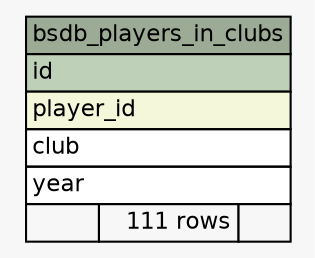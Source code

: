 // dot 2.38.0 on Mac OS X 10.9.4
// SchemaSpy rev 590
digraph "bsdb_players_in_clubs" {
  graph [
    rankdir="RL"
    bgcolor="#f7f7f7"
    nodesep="0.18"
    ranksep="0.46"
    fontname="Helvetica"
    fontsize="11"
  ];
  node [
    fontname="Helvetica"
    fontsize="11"
    shape="plaintext"
  ];
  edge [
    arrowsize="0.8"
  ];
  "bsdb_players_in_clubs" [
    label=<
    <TABLE BORDER="0" CELLBORDER="1" CELLSPACING="0" BGCOLOR="#ffffff">
      <TR><TD COLSPAN="3" BGCOLOR="#9bab96" ALIGN="CENTER">bsdb_players_in_clubs</TD></TR>
      <TR><TD PORT="id" COLSPAN="3" BGCOLOR="#bed1b8" ALIGN="LEFT">id</TD></TR>
      <TR><TD PORT="player_id" COLSPAN="3" BGCOLOR="#f4f7da" ALIGN="LEFT">player_id</TD></TR>
      <TR><TD PORT="club" COLSPAN="3" ALIGN="LEFT">club</TD></TR>
      <TR><TD PORT="year" COLSPAN="3" ALIGN="LEFT">year</TD></TR>
      <TR><TD ALIGN="LEFT" BGCOLOR="#f7f7f7">  </TD><TD ALIGN="RIGHT" BGCOLOR="#f7f7f7">111 rows</TD><TD ALIGN="RIGHT" BGCOLOR="#f7f7f7">  </TD></TR>
    </TABLE>>
    URL="tables/bsdb_players_in_clubs.html"
    tooltip="bsdb_players_in_clubs"
  ];
}
